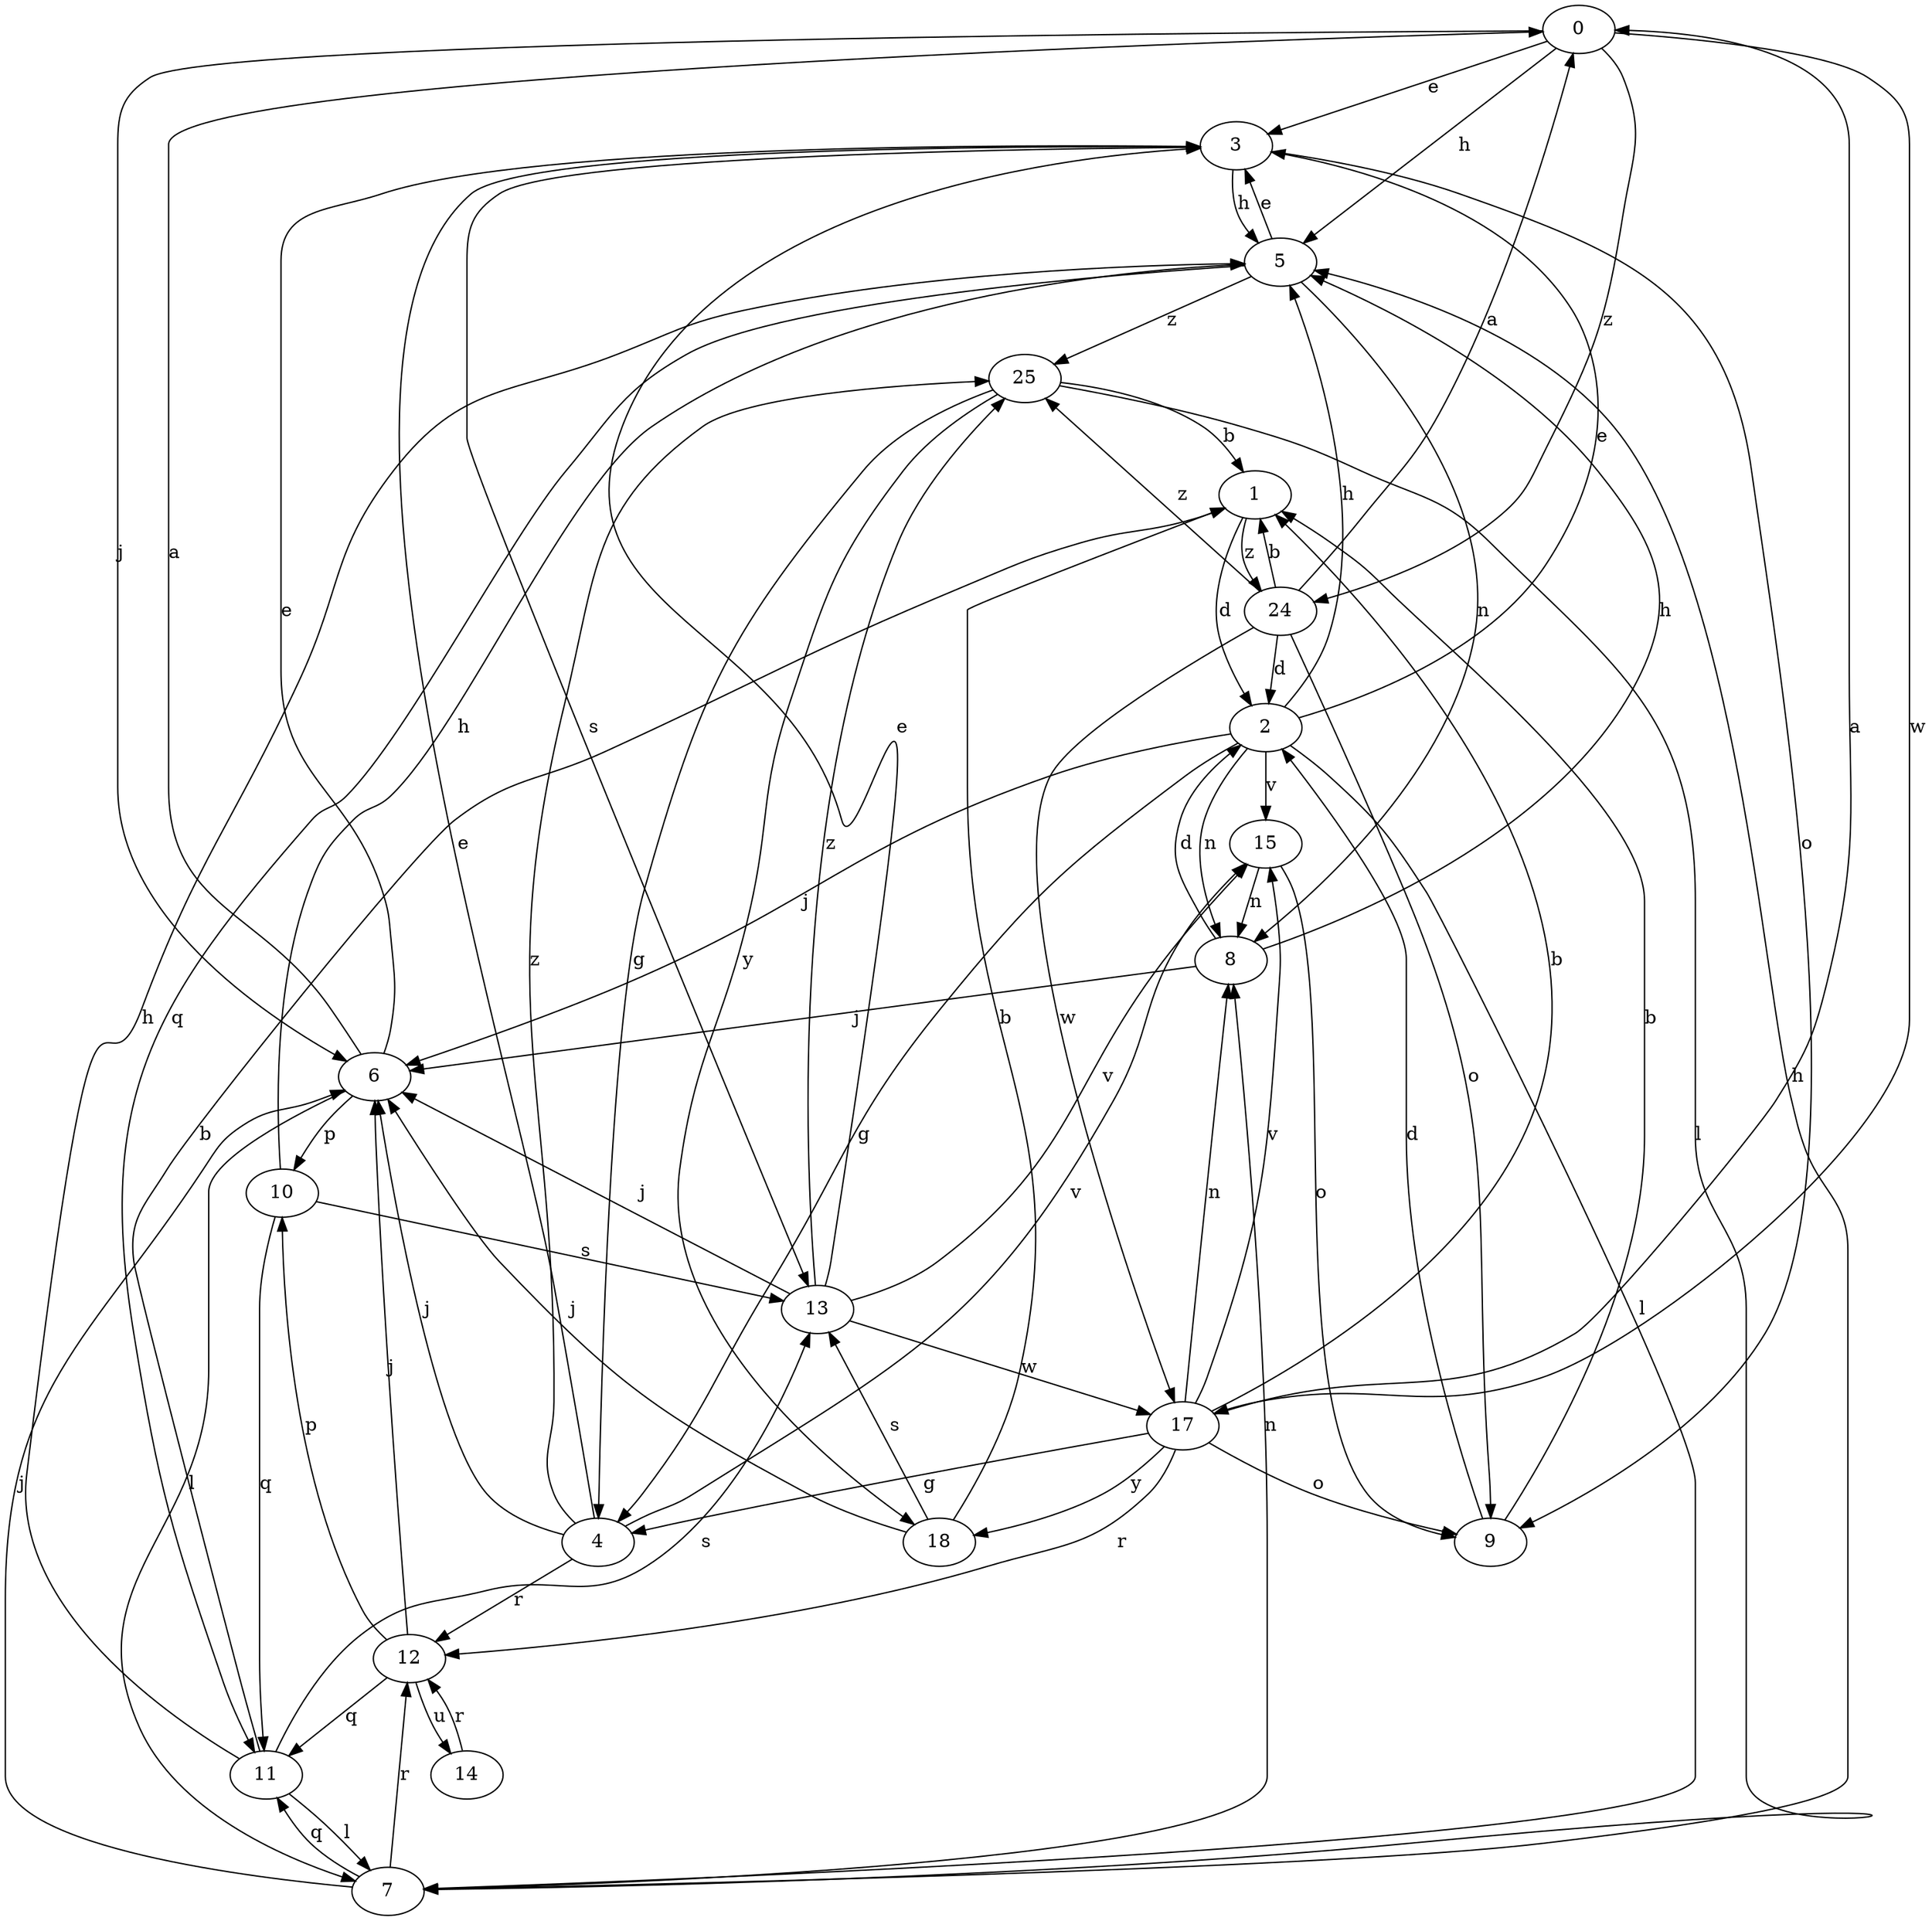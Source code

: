 strict digraph  {
0;
1;
2;
3;
4;
5;
6;
7;
8;
9;
10;
11;
12;
13;
14;
15;
17;
18;
24;
25;
0 -> 3  [label=e];
0 -> 5  [label=h];
0 -> 6  [label=j];
0 -> 17  [label=w];
0 -> 24  [label=z];
1 -> 2  [label=d];
1 -> 24  [label=z];
2 -> 3  [label=e];
2 -> 4  [label=g];
2 -> 5  [label=h];
2 -> 6  [label=j];
2 -> 7  [label=l];
2 -> 8  [label=n];
2 -> 15  [label=v];
3 -> 5  [label=h];
3 -> 9  [label=o];
3 -> 13  [label=s];
4 -> 3  [label=e];
4 -> 6  [label=j];
4 -> 12  [label=r];
4 -> 15  [label=v];
4 -> 25  [label=z];
5 -> 3  [label=e];
5 -> 8  [label=n];
5 -> 11  [label=q];
5 -> 25  [label=z];
6 -> 0  [label=a];
6 -> 3  [label=e];
6 -> 7  [label=l];
6 -> 10  [label=p];
7 -> 5  [label=h];
7 -> 6  [label=j];
7 -> 8  [label=n];
7 -> 11  [label=q];
7 -> 12  [label=r];
8 -> 2  [label=d];
8 -> 5  [label=h];
8 -> 6  [label=j];
9 -> 1  [label=b];
9 -> 2  [label=d];
10 -> 5  [label=h];
10 -> 11  [label=q];
10 -> 13  [label=s];
11 -> 1  [label=b];
11 -> 5  [label=h];
11 -> 7  [label=l];
11 -> 13  [label=s];
12 -> 6  [label=j];
12 -> 10  [label=p];
12 -> 11  [label=q];
12 -> 14  [label=u];
13 -> 3  [label=e];
13 -> 6  [label=j];
13 -> 15  [label=v];
13 -> 17  [label=w];
13 -> 25  [label=z];
14 -> 12  [label=r];
15 -> 8  [label=n];
15 -> 9  [label=o];
17 -> 0  [label=a];
17 -> 1  [label=b];
17 -> 4  [label=g];
17 -> 8  [label=n];
17 -> 9  [label=o];
17 -> 12  [label=r];
17 -> 15  [label=v];
17 -> 18  [label=y];
18 -> 1  [label=b];
18 -> 6  [label=j];
18 -> 13  [label=s];
24 -> 0  [label=a];
24 -> 1  [label=b];
24 -> 2  [label=d];
24 -> 9  [label=o];
24 -> 17  [label=w];
24 -> 25  [label=z];
25 -> 1  [label=b];
25 -> 4  [label=g];
25 -> 7  [label=l];
25 -> 18  [label=y];
}
